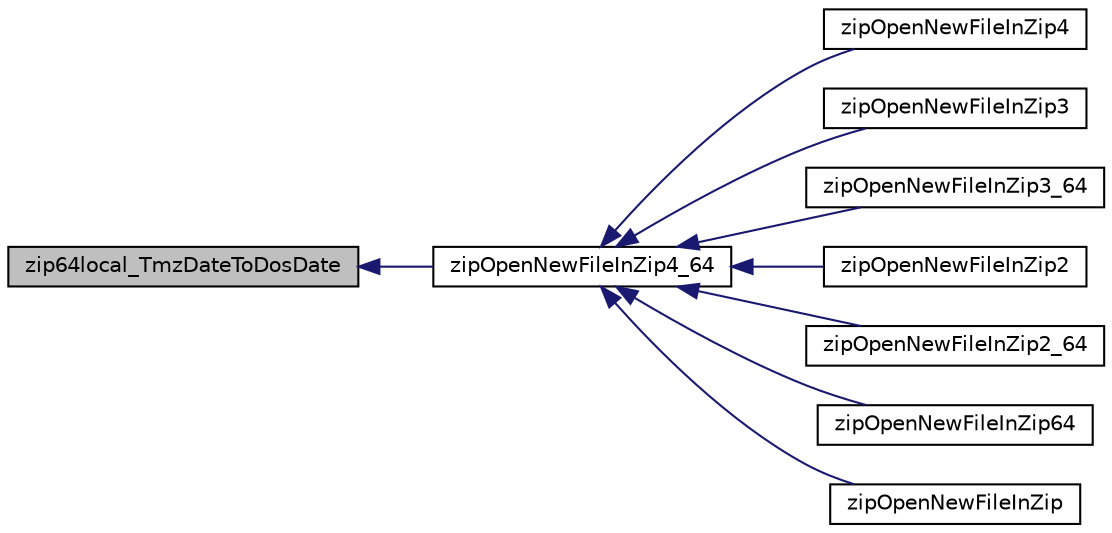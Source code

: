 digraph "zip64local_TmzDateToDosDate"
{
  edge [fontname="Helvetica",fontsize="10",labelfontname="Helvetica",labelfontsize="10"];
  node [fontname="Helvetica",fontsize="10",shape=record];
  rankdir="LR";
  Node370 [label="zip64local_TmzDateToDosDate",height=0.2,width=0.4,color="black", fillcolor="grey75", style="filled", fontcolor="black"];
  Node370 -> Node371 [dir="back",color="midnightblue",fontsize="10",style="solid",fontname="Helvetica"];
  Node371 [label="zipOpenNewFileInZip4_64",height=0.2,width=0.4,color="black", fillcolor="white", style="filled",URL="$d0/d5f/zip_8c.html#a638e4d5a7305f25e1ef6c2f6f14e2861"];
  Node371 -> Node372 [dir="back",color="midnightblue",fontsize="10",style="solid",fontname="Helvetica"];
  Node372 [label="zipOpenNewFileInZip4",height=0.2,width=0.4,color="black", fillcolor="white", style="filled",URL="$d0/d5f/zip_8c.html#a18b74c0699d8c456b405a0fa43a322e8"];
  Node371 -> Node373 [dir="back",color="midnightblue",fontsize="10",style="solid",fontname="Helvetica"];
  Node373 [label="zipOpenNewFileInZip3",height=0.2,width=0.4,color="black", fillcolor="white", style="filled",URL="$d0/d5f/zip_8c.html#a6b17cc2fa173054a156218befe2b31f5"];
  Node371 -> Node374 [dir="back",color="midnightblue",fontsize="10",style="solid",fontname="Helvetica"];
  Node374 [label="zipOpenNewFileInZip3_64",height=0.2,width=0.4,color="black", fillcolor="white", style="filled",URL="$d0/d5f/zip_8c.html#adef753bf5ddc5752d6069a2d4f3ca0e9"];
  Node371 -> Node375 [dir="back",color="midnightblue",fontsize="10",style="solid",fontname="Helvetica"];
  Node375 [label="zipOpenNewFileInZip2",height=0.2,width=0.4,color="black", fillcolor="white", style="filled",URL="$d0/d5f/zip_8c.html#ae3c822f7ddf7c351e7a6c633ed1590d4"];
  Node371 -> Node376 [dir="back",color="midnightblue",fontsize="10",style="solid",fontname="Helvetica"];
  Node376 [label="zipOpenNewFileInZip2_64",height=0.2,width=0.4,color="black", fillcolor="white", style="filled",URL="$d0/d5f/zip_8c.html#ad975ed2489784c4ae4847d75bc3fc7bc"];
  Node371 -> Node377 [dir="back",color="midnightblue",fontsize="10",style="solid",fontname="Helvetica"];
  Node377 [label="zipOpenNewFileInZip64",height=0.2,width=0.4,color="black", fillcolor="white", style="filled",URL="$d0/d5f/zip_8c.html#a180a6d99515153ada3b58349fcee6a4c"];
  Node371 -> Node378 [dir="back",color="midnightblue",fontsize="10",style="solid",fontname="Helvetica"];
  Node378 [label="zipOpenNewFileInZip",height=0.2,width=0.4,color="black", fillcolor="white", style="filled",URL="$d0/d5f/zip_8c.html#a14cf664b19f00f41f6865a7c3173e973"];
}
